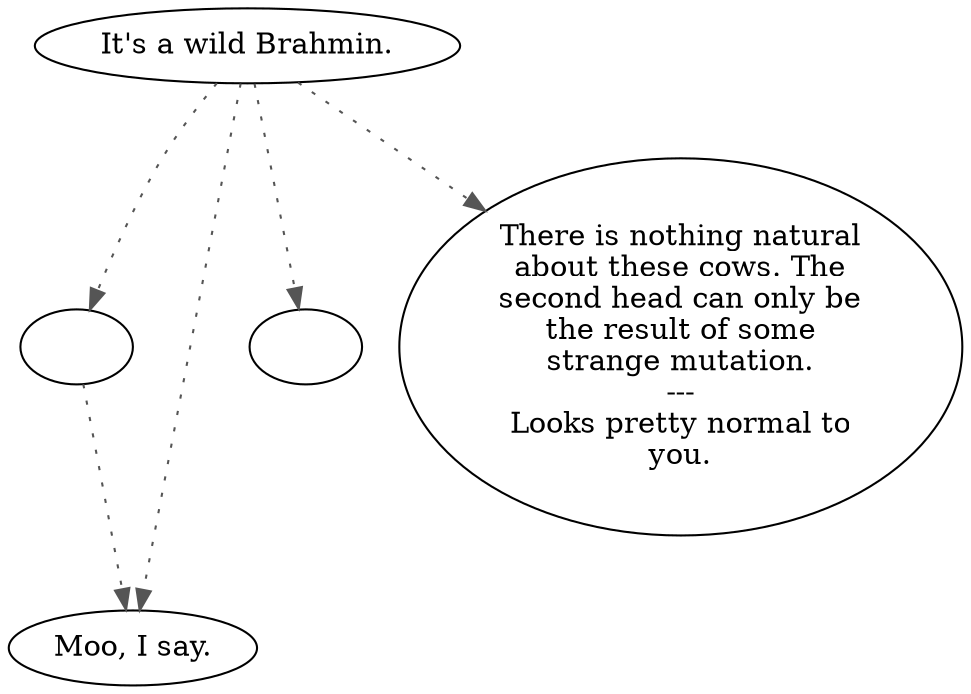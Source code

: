 digraph COW {
  "start" [style=filled       fillcolor="#FFFFFF"       color="#000000"]
  "start" -> "timed_event_p_proc" [style=dotted color="#555555"]
  "start" -> "talk_p_proc" [style=dotted color="#555555"]
  "start" -> "use_obj_on_p_proc" [style=dotted color="#555555"]
  "start" -> "use_skill_on_p_proc" [style=dotted color="#555555"]
  "start" [label="It's a wild Brahmin."]
  "talk_p_proc" [style=filled       fillcolor="#FFFFFF"       color="#000000"]
  "talk_p_proc" [label="Moo, I say."]
  "use_obj_on_p_proc" [style=filled       fillcolor="#FFFFFF"       color="#000000"]
  "use_obj_on_p_proc" [label=""]
  "use_skill_on_p_proc" [style=filled       fillcolor="#FFFFFF"       color="#000000"]
  "use_skill_on_p_proc" [label="There is nothing natural\nabout these cows. The\nsecond head can only be\nthe result of some\nstrange mutation.\n---\nLooks pretty normal to\nyou."]
  "timed_event_p_proc" [style=filled       fillcolor="#FFFFFF"       color="#000000"]
  "timed_event_p_proc" -> "talk_p_proc" [style=dotted color="#555555"]
  "timed_event_p_proc" [label=""]
}